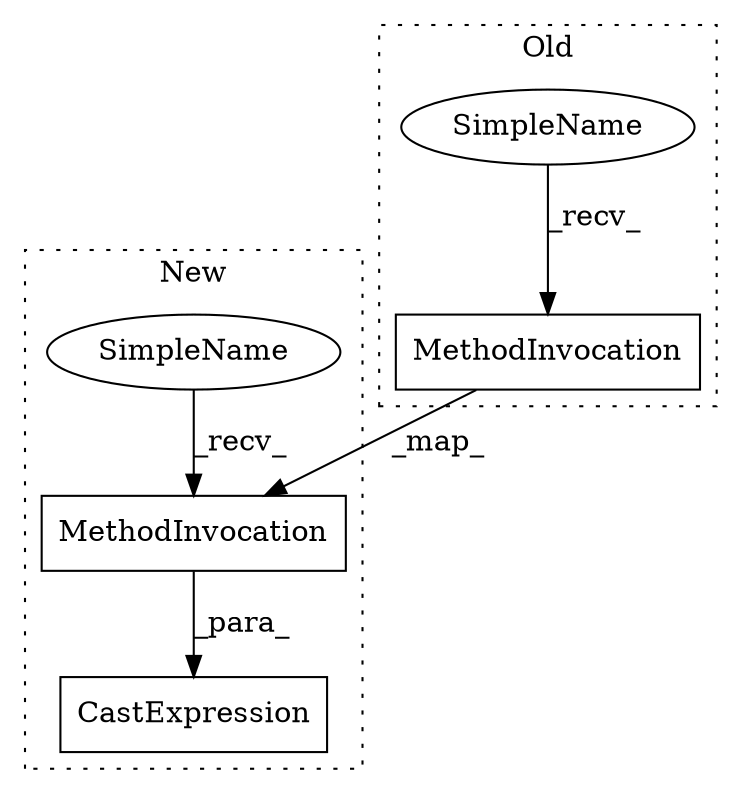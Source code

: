 digraph G {
subgraph cluster0 {
3 [label="MethodInvocation" a="32" s="3995,4073" l="12,1" shape="box"];
5 [label="SimpleName" a="42" s="3984" l="10" shape="ellipse"];
label = "Old";
style="dotted";
}
subgraph cluster1 {
1 [label="CastExpression" a="11" s="4442" l="12" shape="box"];
2 [label="MethodInvocation" a="32" s="4468,4552" l="18,1" shape="box"];
4 [label="SimpleName" a="42" s="4454" l="13" shape="ellipse"];
label = "New";
style="dotted";
}
2 -> 1 [label="_para_"];
3 -> 2 [label="_map_"];
4 -> 2 [label="_recv_"];
5 -> 3 [label="_recv_"];
}